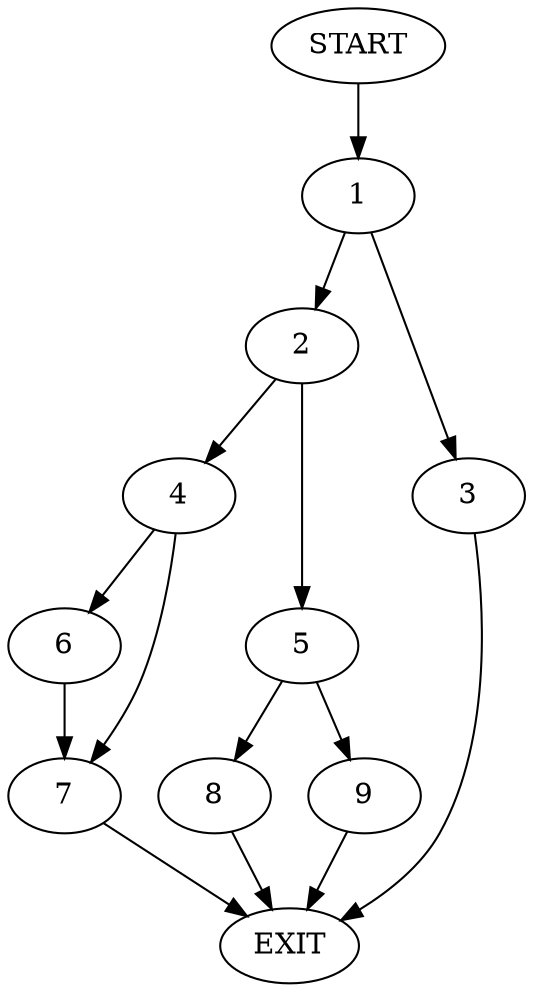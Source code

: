 digraph {
0 [label="START"]
10 [label="EXIT"]
0 -> 1
1 -> 2
1 -> 3
3 -> 10
2 -> 4
2 -> 5
4 -> 6
4 -> 7
5 -> 8
5 -> 9
6 -> 7
7 -> 10
8 -> 10
9 -> 10
}
